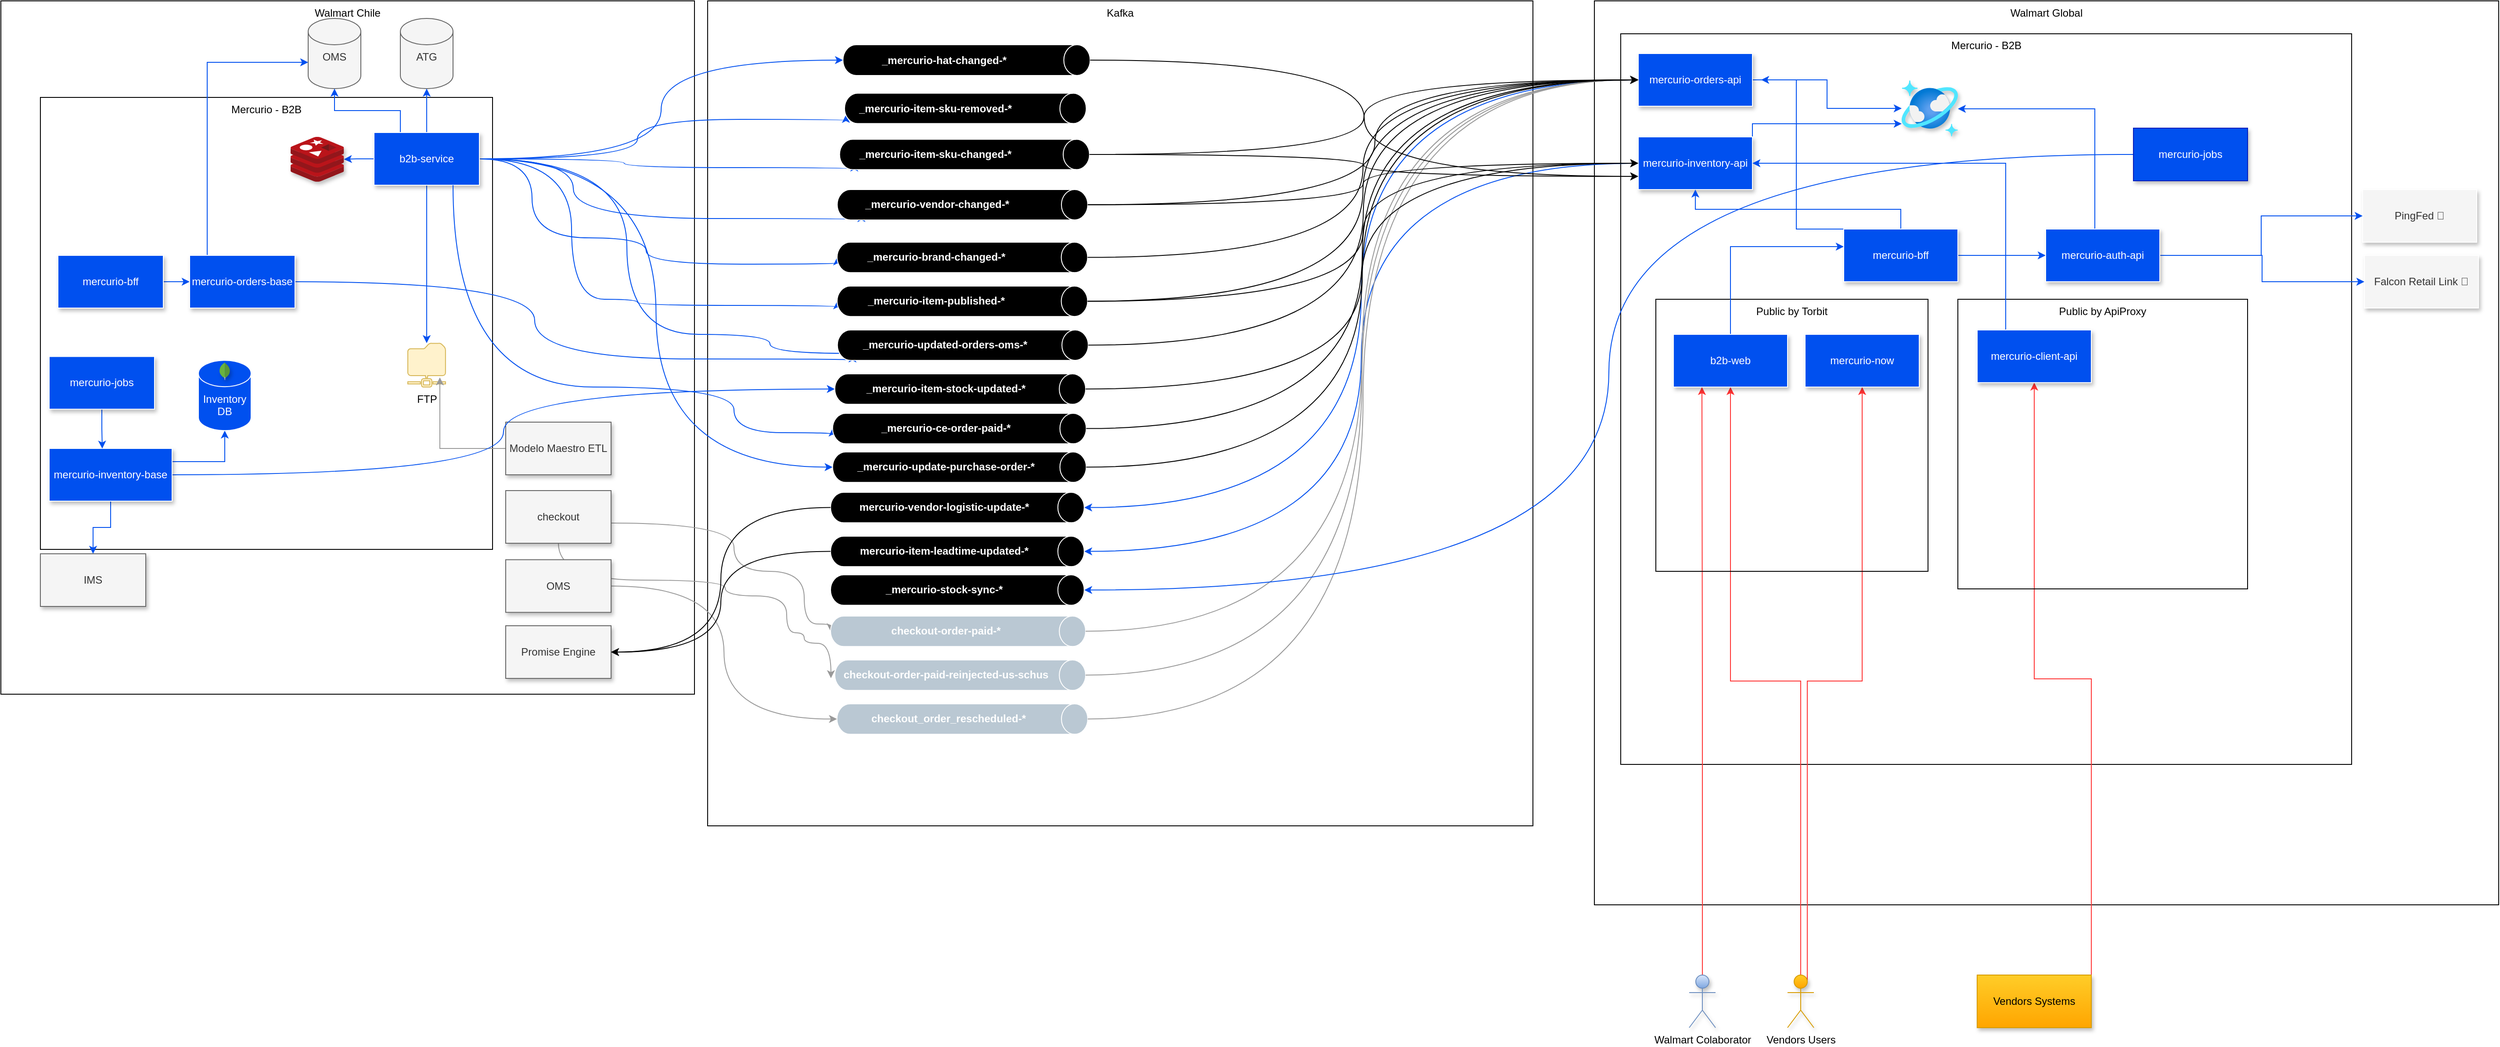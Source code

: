 <mxfile version="15.8.4" type="device"><diagram id="X6ltDEUt5n6HPkAaO0WG" name="Page-1"><mxGraphModel dx="1997" dy="1009" grid="1" gridSize="10" guides="1" tooltips="1" connect="1" arrows="1" fold="1" page="1" pageScale="1" pageWidth="850" pageHeight="1100" math="0" shadow="0"><root><mxCell id="0"/><mxCell id="1" parent="0"/><mxCell id="m1AOsc4LfQAnq4Q9rtl5-116" value="Walmart Global" style="whiteSpace=wrap;html=1;aspect=fixed;verticalAlign=top;imageAspect=1;recursiveResize=1;expand=1;resizable=1;resizeHeight=0;imageWidth=24;" vertex="1" parent="1"><mxGeometry x="1830" y="40" width="1030" height="1030" as="geometry"/></mxCell><mxCell id="m1AOsc4LfQAnq4Q9rtl5-171" value="Mercurio - B2B" style="whiteSpace=wrap;html=1;aspect=fixed;verticalAlign=top;fillColor=none;" vertex="1" parent="1"><mxGeometry x="1860" y="77.49" width="832.51" height="832.51" as="geometry"/></mxCell><mxCell id="m1AOsc4LfQAnq4Q9rtl5-1" value="Walmart Chile" style="whiteSpace=wrap;html=1;aspect=fixed;verticalAlign=top;absoluteArcSize=0;connectable=1;collapsible=0;" vertex="1" parent="1"><mxGeometry x="15" y="40" width="790" height="790" as="geometry"/></mxCell><mxCell id="m1AOsc4LfQAnq4Q9rtl5-2" value="Kafka" style="whiteSpace=wrap;html=1;aspect=fixed;verticalAlign=top;imageAspect=1;recursiveResize=1;expand=1;resizable=1;resizeHeight=0;imageWidth=24;" vertex="1" parent="1"><mxGeometry x="820" y="40" width="940" height="940" as="geometry"/></mxCell><mxCell id="m1AOsc4LfQAnq4Q9rtl5-4" value="Mercurio - B2B" style="whiteSpace=wrap;html=1;aspect=fixed;verticalAlign=top;fillColor=none;" vertex="1" parent="1"><mxGeometry x="60" y="150" width="515" height="515" as="geometry"/></mxCell><mxCell id="m1AOsc4LfQAnq4Q9rtl5-5" value="OMS" style="shape=cylinder3;whiteSpace=wrap;html=1;boundedLbl=1;backgroundOutline=1;size=15;verticalAlign=top;shadow=0;fillColor=#f5f5f5;fontColor=#333333;strokeColor=#666666;" vertex="1" parent="1"><mxGeometry x="365" y="60" width="60" height="80" as="geometry"/></mxCell><mxCell id="m1AOsc4LfQAnq4Q9rtl5-6" value="ATG" style="shape=cylinder3;whiteSpace=wrap;html=1;boundedLbl=1;backgroundOutline=1;size=15;verticalAlign=top;shadow=0;fillColor=#f5f5f5;fontColor=#333333;strokeColor=#666666;" vertex="1" parent="1"><mxGeometry x="470" y="60" width="60" height="80" as="geometry"/></mxCell><mxCell id="m1AOsc4LfQAnq4Q9rtl5-8" style="edgeStyle=orthogonalEdgeStyle;rounded=0;orthogonalLoop=1;jettySize=auto;html=1;strokeColor=#0050EF;" edge="1" parent="1" source="m1AOsc4LfQAnq4Q9rtl5-7" target="m1AOsc4LfQAnq4Q9rtl5-6"><mxGeometry relative="1" as="geometry"/></mxCell><mxCell id="m1AOsc4LfQAnq4Q9rtl5-17" value="" style="edgeStyle=orthogonalEdgeStyle;rounded=0;orthogonalLoop=1;jettySize=auto;html=1;strokeColor=#0050EF;" edge="1" parent="1" source="m1AOsc4LfQAnq4Q9rtl5-7" target="m1AOsc4LfQAnq4Q9rtl5-9"><mxGeometry relative="1" as="geometry"/></mxCell><mxCell id="m1AOsc4LfQAnq4Q9rtl5-24" style="edgeStyle=orthogonalEdgeStyle;rounded=0;orthogonalLoop=1;jettySize=auto;html=1;strokeColor=#0050EF;" edge="1" parent="1" source="m1AOsc4LfQAnq4Q9rtl5-7" target="m1AOsc4LfQAnq4Q9rtl5-117"><mxGeometry relative="1" as="geometry"><mxPoint x="414.5" y="220.71" as="targetPoint"/></mxGeometry></mxCell><mxCell id="m1AOsc4LfQAnq4Q9rtl5-33" style="edgeStyle=orthogonalEdgeStyle;rounded=0;orthogonalLoop=1;jettySize=auto;html=1;entryX=0.5;entryY=1;entryDx=0;entryDy=0;entryPerimeter=0;fontColor=#FFFFFF;strokeColor=#0050EF;curved=1;" edge="1" parent="1" source="m1AOsc4LfQAnq4Q9rtl5-7" target="m1AOsc4LfQAnq4Q9rtl5-25"><mxGeometry relative="1" as="geometry"/></mxCell><mxCell id="m1AOsc4LfQAnq4Q9rtl5-34" style="edgeStyle=orthogonalEdgeStyle;curved=1;rounded=0;orthogonalLoop=1;jettySize=auto;html=1;exitX=1;exitY=0.5;exitDx=0;exitDy=0;entryX=-0.032;entryY=0.869;entryDx=0;entryDy=0;entryPerimeter=0;fontColor=#FFFFFF;strokeColor=#0050EF;" edge="1" parent="1" source="m1AOsc4LfQAnq4Q9rtl5-7" target="m1AOsc4LfQAnq4Q9rtl5-30"><mxGeometry relative="1" as="geometry"><Array as="points"><mxPoint x="740" y="220"/><mxPoint x="740" y="175"/></Array></mxGeometry></mxCell><mxCell id="m1AOsc4LfQAnq4Q9rtl5-38" style="edgeStyle=orthogonalEdgeStyle;curved=1;rounded=0;orthogonalLoop=1;jettySize=auto;html=1;exitX=1;exitY=0.5;exitDx=0;exitDy=0;entryX=0.018;entryY=1.013;entryDx=0;entryDy=0;entryPerimeter=0;fontColor=#FFFFFF;strokeColor=#0050EF;" edge="1" parent="1" source="m1AOsc4LfQAnq4Q9rtl5-7" target="m1AOsc4LfQAnq4Q9rtl5-37"><mxGeometry relative="1" as="geometry"><Array as="points"><mxPoint x="725" y="220"/><mxPoint x="725" y="230"/></Array></mxGeometry></mxCell><mxCell id="m1AOsc4LfQAnq4Q9rtl5-43" style="edgeStyle=orthogonalEdgeStyle;curved=1;rounded=0;orthogonalLoop=1;jettySize=auto;html=1;exitX=1;exitY=0.5;exitDx=0;exitDy=0;entryX=0.025;entryY=1.027;entryDx=0;entryDy=0;entryPerimeter=0;fontColor=#FFFFFF;strokeColor=#0050EF;" edge="1" parent="1" source="m1AOsc4LfQAnq4Q9rtl5-7" target="m1AOsc4LfQAnq4Q9rtl5-41"><mxGeometry relative="1" as="geometry"><Array as="points"><mxPoint x="667" y="220"/><mxPoint x="667" y="288"/></Array></mxGeometry></mxCell><mxCell id="m1AOsc4LfQAnq4Q9rtl5-48" style="edgeStyle=orthogonalEdgeStyle;curved=1;rounded=0;orthogonalLoop=1;jettySize=auto;html=1;exitX=1;exitY=0.5;exitDx=0;exitDy=0;fontColor=#FFFFFF;strokeColor=#0050EF;entryX=0.5;entryY=1;entryDx=0;entryDy=0;entryPerimeter=0;" edge="1" parent="1" source="m1AOsc4LfQAnq4Q9rtl5-7" target="m1AOsc4LfQAnq4Q9rtl5-46"><mxGeometry relative="1" as="geometry"><mxPoint x="890" y="340" as="targetPoint"/><Array as="points"><mxPoint x="620" y="220"/><mxPoint x="620" y="310"/><mxPoint x="750" y="310"/><mxPoint x="750" y="340"/><mxPoint x="967" y="340"/></Array></mxGeometry></mxCell><mxCell id="m1AOsc4LfQAnq4Q9rtl5-52" style="edgeStyle=orthogonalEdgeStyle;curved=1;rounded=0;orthogonalLoop=1;jettySize=auto;html=1;exitX=1;exitY=0.5;exitDx=0;exitDy=0;entryX=0.5;entryY=1;entryDx=0;entryDy=0;entryPerimeter=0;fontColor=#FFFFFF;strokeColor=#0050EF;" edge="1" parent="1" source="m1AOsc4LfQAnq4Q9rtl5-7" target="m1AOsc4LfQAnq4Q9rtl5-50"><mxGeometry relative="1" as="geometry"><Array as="points"><mxPoint x="665" y="220"/><mxPoint x="665" y="380"/><mxPoint x="740" y="380"/><mxPoint x="740" y="387"/></Array></mxGeometry></mxCell><mxCell id="m1AOsc4LfQAnq4Q9rtl5-58" style="rounded=0;orthogonalLoop=1;jettySize=auto;html=1;exitX=0.25;exitY=0;exitDx=0;exitDy=0;fontColor=#FFFFFF;strokeColor=#0050EF;edgeStyle=orthogonalEdgeStyle;" edge="1" parent="1" source="m1AOsc4LfQAnq4Q9rtl5-7" target="m1AOsc4LfQAnq4Q9rtl5-5"><mxGeometry relative="1" as="geometry"/></mxCell><mxCell id="m1AOsc4LfQAnq4Q9rtl5-72" style="edgeStyle=orthogonalEdgeStyle;curved=1;rounded=0;orthogonalLoop=1;jettySize=auto;html=1;entryX=-0.027;entryY=0.968;entryDx=0;entryDy=0;entryPerimeter=0;fontColor=#FFFFFF;strokeColor=#0050EF;" edge="1" parent="1" source="m1AOsc4LfQAnq4Q9rtl5-7" target="m1AOsc4LfQAnq4Q9rtl5-69"><mxGeometry relative="1" as="geometry"><Array as="points"><mxPoint x="728" y="220"/><mxPoint x="728" y="420"/><mxPoint x="891" y="420"/></Array></mxGeometry></mxCell><mxCell id="m1AOsc4LfQAnq4Q9rtl5-138" style="edgeStyle=orthogonalEdgeStyle;curved=1;rounded=0;orthogonalLoop=1;jettySize=auto;html=1;exitX=1;exitY=0.5;exitDx=0;exitDy=0;entryX=0.5;entryY=1;entryDx=0;entryDy=0;entryPerimeter=0;fontColor=#FFFFFF;strokeColor=#0050EF;" edge="1" parent="1" source="m1AOsc4LfQAnq4Q9rtl5-7" target="m1AOsc4LfQAnq4Q9rtl5-135"><mxGeometry relative="1" as="geometry"/></mxCell><mxCell id="m1AOsc4LfQAnq4Q9rtl5-7" value="b2b-service" style="rounded=0;whiteSpace=wrap;html=1;verticalAlign=middle;fillColor=#0050ef;fontColor=#ffffff;strokeColor=#FFFFFF;glass=0;shadow=1;" vertex="1" parent="1"><mxGeometry x="440" y="190" width="120" height="60" as="geometry"/></mxCell><mxCell id="m1AOsc4LfQAnq4Q9rtl5-9" value="FTP&lt;br&gt;" style="sketch=0;aspect=fixed;pointerEvents=1;shadow=0;dashed=0;html=1;strokeColor=#d6b656;labelPosition=center;verticalLabelPosition=bottom;verticalAlign=top;align=center;fillColor=#fff2cc;shape=mxgraph.mscae.enterprise.shared_folder;glass=0;" vertex="1" parent="1"><mxGeometry x="478.5" y="430" width="43" height="50" as="geometry"/></mxCell><mxCell id="m1AOsc4LfQAnq4Q9rtl5-19" style="edgeStyle=orthogonalEdgeStyle;rounded=0;orthogonalLoop=1;jettySize=auto;html=1;entryX=0.849;entryY=0.78;entryDx=0;entryDy=0;entryPerimeter=0;strokeColor=#999999;" edge="1" parent="1" source="m1AOsc4LfQAnq4Q9rtl5-18" target="m1AOsc4LfQAnq4Q9rtl5-9"><mxGeometry relative="1" as="geometry"/></mxCell><mxCell id="m1AOsc4LfQAnq4Q9rtl5-18" value="Modelo Maestro ETL" style="rounded=0;whiteSpace=wrap;html=1;verticalAlign=middle;fillColor=#f5f5f5;fontColor=#333333;strokeColor=#666666;glass=0;shadow=1;" vertex="1" parent="1"><mxGeometry x="590" y="520" width="120" height="60" as="geometry"/></mxCell><mxCell id="m1AOsc4LfQAnq4Q9rtl5-64" style="edgeStyle=orthogonalEdgeStyle;rounded=0;orthogonalLoop=1;jettySize=auto;html=1;entryX=0;entryY=0.5;entryDx=0;entryDy=0;fontColor=#FFFFFF;strokeColor=#0050EF;" edge="1" parent="1" source="m1AOsc4LfQAnq4Q9rtl5-61" target="m1AOsc4LfQAnq4Q9rtl5-63"><mxGeometry relative="1" as="geometry"/></mxCell><mxCell id="m1AOsc4LfQAnq4Q9rtl5-61" value="mercurio-bff" style="rounded=0;whiteSpace=wrap;html=1;verticalAlign=middle;fillColor=#0050ef;fontColor=#ffffff;strokeColor=#FFFFFF;glass=0;shadow=1;" vertex="1" parent="1"><mxGeometry x="80" y="330" width="120" height="60" as="geometry"/></mxCell><mxCell id="m1AOsc4LfQAnq4Q9rtl5-65" style="edgeStyle=orthogonalEdgeStyle;rounded=0;orthogonalLoop=1;jettySize=auto;html=1;fontColor=#FFFFFF;strokeColor=#0050EF;" edge="1" parent="1" source="m1AOsc4LfQAnq4Q9rtl5-63" target="m1AOsc4LfQAnq4Q9rtl5-5"><mxGeometry relative="1" as="geometry"><Array as="points"><mxPoint x="250" y="110"/></Array></mxGeometry></mxCell><mxCell id="m1AOsc4LfQAnq4Q9rtl5-71" style="edgeStyle=orthogonalEdgeStyle;curved=1;rounded=0;orthogonalLoop=1;jettySize=auto;html=1;entryX=-0.027;entryY=1.027;entryDx=0;entryDy=0;entryPerimeter=0;fontColor=#FFFFFF;strokeColor=#0050EF;" edge="1" parent="1" source="m1AOsc4LfQAnq4Q9rtl5-63" target="m1AOsc4LfQAnq4Q9rtl5-69"><mxGeometry relative="1" as="geometry"><Array as="points"><mxPoint x="623" y="360"/><mxPoint x="623" y="448"/></Array></mxGeometry></mxCell><mxCell id="m1AOsc4LfQAnq4Q9rtl5-63" value="mercurio-orders-base" style="rounded=0;whiteSpace=wrap;html=1;verticalAlign=middle;fillColor=#0050ef;fontColor=#ffffff;strokeColor=#FFFFFF;glass=0;shadow=1;" vertex="1" parent="1"><mxGeometry x="230" y="330" width="120" height="60" as="geometry"/></mxCell><mxCell id="m1AOsc4LfQAnq4Q9rtl5-75" value="" style="edgeStyle=orthogonalEdgeStyle;rounded=0;orthogonalLoop=1;jettySize=auto;html=1;fontColor=#FFFFFF;strokeColor=#0050EF;" edge="1" parent="1" source="m1AOsc4LfQAnq4Q9rtl5-73" target="m1AOsc4LfQAnq4Q9rtl5-74"><mxGeometry relative="1" as="geometry"/></mxCell><mxCell id="m1AOsc4LfQAnq4Q9rtl5-83" style="edgeStyle=orthogonalEdgeStyle;rounded=0;orthogonalLoop=1;jettySize=auto;html=1;entryX=0.5;entryY=1;entryDx=0;entryDy=0;entryPerimeter=0;fontColor=#FFFFFF;strokeColor=#0050EF;curved=1;" edge="1" parent="1" source="m1AOsc4LfQAnq4Q9rtl5-73" target="m1AOsc4LfQAnq4Q9rtl5-80"><mxGeometry relative="1" as="geometry"/></mxCell><mxCell id="m1AOsc4LfQAnq4Q9rtl5-87" style="edgeStyle=orthogonalEdgeStyle;curved=1;rounded=0;orthogonalLoop=1;jettySize=auto;html=1;entryX=0.5;entryY=1;entryDx=0;entryDy=0;entryPerimeter=0;fontColor=#FFFFFF;strokeColor=#0050EF;exitX=0.75;exitY=1;exitDx=0;exitDy=0;" edge="1" parent="1" source="m1AOsc4LfQAnq4Q9rtl5-7" target="m1AOsc4LfQAnq4Q9rtl5-85"><mxGeometry relative="1" as="geometry"><Array as="points"><mxPoint x="530" y="480"/><mxPoint x="850" y="480"/><mxPoint x="850" y="532"/></Array></mxGeometry></mxCell><mxCell id="m1AOsc4LfQAnq4Q9rtl5-123" style="edgeStyle=orthogonalEdgeStyle;rounded=0;orthogonalLoop=1;jettySize=auto;html=1;exitX=1;exitY=0.25;exitDx=0;exitDy=0;fontColor=#FFFFFF;strokeColor=#0050EF;" edge="1" parent="1" source="m1AOsc4LfQAnq4Q9rtl5-73" target="m1AOsc4LfQAnq4Q9rtl5-120"><mxGeometry relative="1" as="geometry"/></mxCell><mxCell id="m1AOsc4LfQAnq4Q9rtl5-73" value="mercurio-inventory-base" style="rounded=0;whiteSpace=wrap;html=1;verticalAlign=middle;fillColor=#0050ef;fontColor=#ffffff;strokeColor=#FFFFFF;glass=0;shadow=1;" vertex="1" parent="1"><mxGeometry x="70" y="550" width="140" height="60" as="geometry"/></mxCell><mxCell id="m1AOsc4LfQAnq4Q9rtl5-74" value="IMS" style="rounded=0;whiteSpace=wrap;html=1;verticalAlign=middle;fillColor=#f5f5f5;fontColor=#333333;strokeColor=#666666;glass=0;shadow=1;" vertex="1" parent="1"><mxGeometry x="60" y="670" width="120" height="60" as="geometry"/></mxCell><mxCell id="m1AOsc4LfQAnq4Q9rtl5-78" style="edgeStyle=orthogonalEdgeStyle;rounded=0;orthogonalLoop=1;jettySize=auto;html=1;entryX=0.432;entryY=0.003;entryDx=0;entryDy=0;entryPerimeter=0;fontColor=#FFFFFF;strokeColor=#0050EF;" edge="1" parent="1" source="m1AOsc4LfQAnq4Q9rtl5-76" target="m1AOsc4LfQAnq4Q9rtl5-73"><mxGeometry relative="1" as="geometry"/></mxCell><mxCell id="m1AOsc4LfQAnq4Q9rtl5-76" value="mercurio-jobs" style="rounded=0;whiteSpace=wrap;html=1;verticalAlign=middle;fillColor=#0050ef;fontColor=#ffffff;strokeColor=#FFFFFF;glass=0;shadow=1;" vertex="1" parent="1"><mxGeometry x="70" y="445.24" width="120" height="60" as="geometry"/></mxCell><mxCell id="m1AOsc4LfQAnq4Q9rtl5-92" style="edgeStyle=orthogonalEdgeStyle;curved=1;rounded=0;orthogonalLoop=1;jettySize=auto;html=1;fontColor=#FFFFFF;strokeColor=#999999;entryX=0.5;entryY=1;entryDx=0;entryDy=0;entryPerimeter=0;" edge="1" parent="1" source="m1AOsc4LfQAnq4Q9rtl5-88" target="m1AOsc4LfQAnq4Q9rtl5-90"><mxGeometry relative="1" as="geometry"><Array as="points"><mxPoint x="850" y="635"/><mxPoint x="850" y="690"/><mxPoint x="930" y="690"/><mxPoint x="930" y="750"/><mxPoint x="960" y="750"/></Array></mxGeometry></mxCell><mxCell id="m1AOsc4LfQAnq4Q9rtl5-98" style="edgeStyle=orthogonalEdgeStyle;curved=1;rounded=0;orthogonalLoop=1;jettySize=auto;html=1;entryX=-0.024;entryY=0.674;entryDx=0;entryDy=0;entryPerimeter=0;fontColor=#FFFFFF;strokeColor=#999999;" edge="1" parent="1" source="m1AOsc4LfQAnq4Q9rtl5-88" target="m1AOsc4LfQAnq4Q9rtl5-97"><mxGeometry relative="1" as="geometry"><Array as="points"><mxPoint x="650" y="700"/><mxPoint x="840" y="700"/><mxPoint x="840" y="718"/><mxPoint x="910" y="718"/><mxPoint x="910" y="760"/><mxPoint x="930" y="760"/><mxPoint x="930" y="772"/></Array></mxGeometry></mxCell><mxCell id="m1AOsc4LfQAnq4Q9rtl5-88" value="checkout" style="rounded=0;whiteSpace=wrap;html=1;verticalAlign=middle;fillColor=#f5f5f5;fontColor=#333333;strokeColor=#666666;glass=0;shadow=1;" vertex="1" parent="1"><mxGeometry x="590" y="598" width="120" height="60" as="geometry"/></mxCell><mxCell id="m1AOsc4LfQAnq4Q9rtl5-99" value="" style="group" vertex="1" connectable="0" parent="1"><mxGeometry x="964.855" y="791.005" width="285.7" height="34.59" as="geometry"/></mxCell><mxCell id="m1AOsc4LfQAnq4Q9rtl5-96" value="" style="shape=cylinder3;whiteSpace=wrap;html=1;boundedLbl=1;backgroundOutline=1;size=15;verticalAlign=middle;rotation=90;fillColor=#bac8d3;strokeColor=#FFFFFF;" vertex="1" parent="m1AOsc4LfQAnq4Q9rtl5-99"><mxGeometry x="125.555" y="-125.555" width="34.59" height="285.7" as="geometry"/></mxCell><mxCell id="m1AOsc4LfQAnq4Q9rtl5-97" value="checkout-order-paid-reinjected-us-schus" style="text;html=1;resizable=0;autosize=1;align=center;verticalAlign=middle;points=[];fillColor=none;strokeColor=none;rounded=0;fontColor=#FFFFFF;fontStyle=1" vertex="1" parent="m1AOsc4LfQAnq4Q9rtl5-99"><mxGeometry x="1.593" y="7.28" width="250" height="20" as="geometry"/></mxCell><mxCell id="m1AOsc4LfQAnq4Q9rtl5-100" value="" style="group" vertex="1" connectable="0" parent="1"><mxGeometry x="967.275" y="840.995" width="285.7" height="34.59" as="geometry"/></mxCell><mxCell id="m1AOsc4LfQAnq4Q9rtl5-101" value="" style="shape=cylinder3;whiteSpace=wrap;html=1;boundedLbl=1;backgroundOutline=1;size=15;verticalAlign=middle;rotation=90;fillColor=#bac8d3;strokeColor=#FFFFFF;" vertex="1" parent="m1AOsc4LfQAnq4Q9rtl5-100"><mxGeometry x="125.555" y="-125.555" width="34.59" height="285.7" as="geometry"/></mxCell><mxCell id="m1AOsc4LfQAnq4Q9rtl5-102" value="checkout_order_rescheduled-*" style="text;html=1;resizable=0;autosize=1;align=center;verticalAlign=middle;points=[];fillColor=none;strokeColor=none;rounded=0;fontColor=#FFFFFF;fontStyle=1" vertex="1" parent="m1AOsc4LfQAnq4Q9rtl5-100"><mxGeometry x="31.593" y="7.28" width="190" height="20" as="geometry"/></mxCell><mxCell id="m1AOsc4LfQAnq4Q9rtl5-115" style="edgeStyle=orthogonalEdgeStyle;curved=1;rounded=0;orthogonalLoop=1;jettySize=auto;html=1;entryX=0.5;entryY=1;entryDx=0;entryDy=0;entryPerimeter=0;fontColor=#FFFFFF;strokeColor=#999999;" edge="1" parent="1" source="m1AOsc4LfQAnq4Q9rtl5-104" target="m1AOsc4LfQAnq4Q9rtl5-101"><mxGeometry relative="1" as="geometry"/></mxCell><mxCell id="m1AOsc4LfQAnq4Q9rtl5-104" value="OMS" style="rounded=0;whiteSpace=wrap;html=1;verticalAlign=middle;fillColor=#f5f5f5;fontColor=#333333;strokeColor=#666666;glass=0;shadow=1;" vertex="1" parent="1"><mxGeometry x="590" y="676.75" width="120" height="60" as="geometry"/></mxCell><mxCell id="m1AOsc4LfQAnq4Q9rtl5-105" value="" style="group" vertex="1" connectable="0" parent="1"><mxGeometry x="974.13" y="90" width="281.56" height="35.0" as="geometry"/></mxCell><mxCell id="m1AOsc4LfQAnq4Q9rtl5-25" value="" style="shape=cylinder3;whiteSpace=wrap;html=1;boundedLbl=1;backgroundOutline=1;size=15;verticalAlign=middle;rotation=90;fillColor=#000000;fontColor=#ffffff;strokeColor=#FFFFFF;" vertex="1" parent="m1AOsc4LfQAnq4Q9rtl5-105"><mxGeometry x="123.28" y="-123.28" width="35" height="281.56" as="geometry"/></mxCell><mxCell id="m1AOsc4LfQAnq4Q9rtl5-26" value="_mercurio-hat-changed-*" style="text;html=1;resizable=0;autosize=1;align=center;verticalAlign=middle;points=[];fillColor=none;strokeColor=none;rounded=0;fontColor=#FFFFFF;fontStyle=1" vertex="1" parent="m1AOsc4LfQAnq4Q9rtl5-105"><mxGeometry x="34.42" y="7.5" width="160" height="20" as="geometry"/></mxCell><mxCell id="m1AOsc4LfQAnq4Q9rtl5-106" value="" style="group" vertex="1" connectable="0" parent="1"><mxGeometry x="975.95" y="145.22" width="275.27" height="34.59" as="geometry"/></mxCell><mxCell id="m1AOsc4LfQAnq4Q9rtl5-29" value="" style="shape=cylinder3;whiteSpace=wrap;html=1;boundedLbl=1;backgroundOutline=1;size=15;verticalAlign=middle;rotation=90;fillColor=#000000;fontColor=#ffffff;strokeColor=#FFFFFF;" vertex="1" parent="m1AOsc4LfQAnq4Q9rtl5-106"><mxGeometry x="120.34" y="-120.34" width="34.59" height="275.27" as="geometry"/></mxCell><mxCell id="m1AOsc4LfQAnq4Q9rtl5-30" value="_mercurio-item-sku-removed-*" style="text;html=1;resizable=0;autosize=1;align=center;verticalAlign=middle;points=[];fillColor=none;strokeColor=none;rounded=0;fontColor=#FFFFFF;fontStyle=1" vertex="1" parent="m1AOsc4LfQAnq4Q9rtl5-106"><mxGeometry x="7.598" y="7.285" width="190" height="20" as="geometry"/></mxCell><mxCell id="m1AOsc4LfQAnq4Q9rtl5-107" value="" style="group" vertex="1" connectable="0" parent="1"><mxGeometry x="970.31" y="197.71" width="284.65" height="34.59" as="geometry"/></mxCell><mxCell id="m1AOsc4LfQAnq4Q9rtl5-36" value="" style="shape=cylinder3;whiteSpace=wrap;html=1;boundedLbl=1;backgroundOutline=1;size=15;verticalAlign=middle;rotation=90;fillColor=#000000;fontColor=#ffffff;strokeColor=#FFFFFF;" vertex="1" parent="m1AOsc4LfQAnq4Q9rtl5-107"><mxGeometry x="125.03" y="-125.03" width="34.59" height="284.65" as="geometry"/></mxCell><mxCell id="m1AOsc4LfQAnq4Q9rtl5-37" value="_mercurio-item-sku-changed-*" style="text;html=1;resizable=0;autosize=1;align=center;verticalAlign=middle;points=[];fillColor=none;strokeColor=none;rounded=0;fontColor=#FFFFFF;fontStyle=1" vertex="1" parent="m1AOsc4LfQAnq4Q9rtl5-107"><mxGeometry x="13.238" y="7.285" width="190" height="20" as="geometry"/></mxCell><mxCell id="m1AOsc4LfQAnq4Q9rtl5-108" value="" style="group" vertex="1" connectable="0" parent="1"><mxGeometry x="967.62" y="254.99" width="285.33" height="34.59" as="geometry"/></mxCell><mxCell id="m1AOsc4LfQAnq4Q9rtl5-40" value="" style="shape=cylinder3;whiteSpace=wrap;html=1;boundedLbl=1;backgroundOutline=1;size=15;verticalAlign=middle;rotation=90;fillColor=#000000;fontColor=#ffffff;strokeColor=#FFFFFF;" vertex="1" parent="m1AOsc4LfQAnq4Q9rtl5-108"><mxGeometry x="125.37" y="-125.37" width="34.59" height="285.33" as="geometry"/></mxCell><mxCell id="m1AOsc4LfQAnq4Q9rtl5-41" value="_mercurio-vendor-changed-*" style="text;html=1;resizable=0;autosize=1;align=center;verticalAlign=middle;points=[];fillColor=none;strokeColor=none;rounded=0;fontColor=#FFFFFF;fontStyle=1" vertex="1" parent="m1AOsc4LfQAnq4Q9rtl5-108"><mxGeometry x="22.978" y="7.295" width="180" height="20" as="geometry"/></mxCell><mxCell id="m1AOsc4LfQAnq4Q9rtl5-109" value="" style="group" vertex="1" connectable="0" parent="1"><mxGeometry x="967.465" y="315.005" width="285.32" height="34.59" as="geometry"/></mxCell><mxCell id="m1AOsc4LfQAnq4Q9rtl5-46" value="" style="shape=cylinder3;whiteSpace=wrap;html=1;boundedLbl=1;backgroundOutline=1;size=15;verticalAlign=middle;rotation=90;fillColor=#000000;fontColor=#ffffff;strokeColor=#FFFFFF;" vertex="1" parent="m1AOsc4LfQAnq4Q9rtl5-109"><mxGeometry x="125.365" y="-125.365" width="34.59" height="285.32" as="geometry"/></mxCell><mxCell id="m1AOsc4LfQAnq4Q9rtl5-47" value="_mercurio-brand-changed-*" style="text;html=1;resizable=0;autosize=1;align=center;verticalAlign=middle;points=[];fillColor=none;strokeColor=none;rounded=0;fontColor=#FFFFFF;fontStyle=1" vertex="1" parent="m1AOsc4LfQAnq4Q9rtl5-109"><mxGeometry x="27.973" y="7.28" width="170" height="20" as="geometry"/></mxCell><mxCell id="m1AOsc4LfQAnq4Q9rtl5-110" value="" style="group" vertex="1" connectable="0" parent="1"><mxGeometry x="967.46" y="364.99" width="285.33" height="34.59" as="geometry"/></mxCell><mxCell id="m1AOsc4LfQAnq4Q9rtl5-50" value="" style="shape=cylinder3;whiteSpace=wrap;html=1;boundedLbl=1;backgroundOutline=1;size=15;verticalAlign=middle;rotation=90;fillColor=#000000;fontColor=#ffffff;strokeColor=#FFFFFF;" vertex="1" parent="m1AOsc4LfQAnq4Q9rtl5-110"><mxGeometry x="125.37" y="-125.37" width="34.59" height="285.33" as="geometry"/></mxCell><mxCell id="m1AOsc4LfQAnq4Q9rtl5-51" value="_mercurio-item-published-*" style="text;html=1;resizable=0;autosize=1;align=center;verticalAlign=middle;points=[];fillColor=none;strokeColor=none;rounded=0;fontColor=#FFFFFF;fontStyle=1" vertex="1" parent="m1AOsc4LfQAnq4Q9rtl5-110"><mxGeometry x="27.988" y="7.295" width="170" height="20" as="geometry"/></mxCell><mxCell id="m1AOsc4LfQAnq4Q9rtl5-111" value="" style="group" vertex="1" connectable="0" parent="1"><mxGeometry x="967.82" y="414.99" width="285.71" height="34.59" as="geometry"/></mxCell><mxCell id="m1AOsc4LfQAnq4Q9rtl5-68" value="" style="shape=cylinder3;whiteSpace=wrap;html=1;boundedLbl=1;backgroundOutline=1;size=15;verticalAlign=middle;rotation=90;fillColor=#000000;fontColor=#ffffff;strokeColor=#FFFFFF;" vertex="1" parent="m1AOsc4LfQAnq4Q9rtl5-111"><mxGeometry x="125.56" y="-125.56" width="34.59" height="285.71" as="geometry"/></mxCell><mxCell id="m1AOsc4LfQAnq4Q9rtl5-69" value="_mercurio-updated-orders-oms-*" style="text;html=1;resizable=0;autosize=1;align=center;verticalAlign=middle;points=[];fillColor=none;strokeColor=none;rounded=0;fontColor=#FFFFFF;fontStyle=1" vertex="1" parent="m1AOsc4LfQAnq4Q9rtl5-111"><mxGeometry x="22.618" y="7.295" width="200" height="20" as="geometry"/></mxCell><mxCell id="m1AOsc4LfQAnq4Q9rtl5-112" value="" style="group" vertex="1" connectable="0" parent="1"><mxGeometry x="964.83" y="465" width="285.71" height="34.59" as="geometry"/></mxCell><mxCell id="m1AOsc4LfQAnq4Q9rtl5-80" value="" style="shape=cylinder3;whiteSpace=wrap;html=1;boundedLbl=1;backgroundOutline=1;size=15;verticalAlign=middle;rotation=90;fillColor=#000000;fontColor=#ffffff;strokeColor=#FFFFFF;" vertex="1" parent="m1AOsc4LfQAnq4Q9rtl5-112"><mxGeometry x="125.56" y="-125.56" width="34.59" height="285.71" as="geometry"/></mxCell><mxCell id="m1AOsc4LfQAnq4Q9rtl5-81" value="_mercurio-item-stock-updated-*" style="text;html=1;resizable=0;autosize=1;align=center;verticalAlign=middle;points=[];fillColor=none;strokeColor=none;rounded=0;fontColor=#FFFFFF;fontStyle=1" vertex="1" parent="m1AOsc4LfQAnq4Q9rtl5-112"><mxGeometry x="26.618" y="7.285" width="200" height="20" as="geometry"/></mxCell><mxCell id="m1AOsc4LfQAnq4Q9rtl5-113" value="" style="group" vertex="1" connectable="0" parent="1"><mxGeometry x="962.335" y="510.005" width="288.9" height="34.59" as="geometry"/></mxCell><mxCell id="m1AOsc4LfQAnq4Q9rtl5-85" value="" style="shape=cylinder3;whiteSpace=wrap;html=1;boundedLbl=1;backgroundOutline=1;size=15;verticalAlign=middle;rotation=90;fillColor=#000000;fontColor=#ffffff;strokeColor=#FFFFFF;" vertex="1" parent="m1AOsc4LfQAnq4Q9rtl5-113"><mxGeometry x="127.155" y="-127.155" width="34.59" height="288.9" as="geometry"/></mxCell><mxCell id="m1AOsc4LfQAnq4Q9rtl5-86" value="_mercurio-ce-order-paid-*" style="text;html=1;resizable=0;autosize=1;align=center;verticalAlign=middle;points=[];fillColor=none;strokeColor=none;rounded=0;fontColor=#FFFFFF;fontStyle=1" vertex="1" parent="m1AOsc4LfQAnq4Q9rtl5-113"><mxGeometry x="49.113" y="7.28" width="160" height="20" as="geometry"/></mxCell><mxCell id="m1AOsc4LfQAnq4Q9rtl5-114" value="" style="group" vertex="1" connectable="0" parent="1"><mxGeometry x="960.0" y="741" width="290.55" height="34.59" as="geometry"/></mxCell><mxCell id="m1AOsc4LfQAnq4Q9rtl5-90" value="" style="shape=cylinder3;whiteSpace=wrap;html=1;boundedLbl=1;backgroundOutline=1;size=15;verticalAlign=middle;rotation=90;fillColor=#bac8d3;strokeColor=#FFFFFF;" vertex="1" parent="m1AOsc4LfQAnq4Q9rtl5-114"><mxGeometry x="127.98" y="-127.98" width="34.59" height="290.55" as="geometry"/></mxCell><mxCell id="m1AOsc4LfQAnq4Q9rtl5-91" value="checkout-order-paid-*" style="text;html=1;resizable=0;autosize=1;align=center;verticalAlign=middle;points=[];fillColor=none;strokeColor=none;rounded=0;fontColor=#FFFFFF;fontStyle=1" vertex="1" parent="m1AOsc4LfQAnq4Q9rtl5-114"><mxGeometry x="61.448" y="7.285" width="140" height="20" as="geometry"/></mxCell><mxCell id="m1AOsc4LfQAnq4Q9rtl5-117" value="" style="sketch=0;aspect=fixed;html=1;points=[];align=center;image;fontSize=12;image=img/lib/mscae/Cache_Redis_Product.svg;shadow=1;fontColor=#FFFFFF;strokeColor=#FFFFFF;fillColor=#000000;" vertex="1" parent="1"><mxGeometry x="345" y="195" width="60.71" height="51" as="geometry"/></mxCell><mxCell id="m1AOsc4LfQAnq4Q9rtl5-147" style="edgeStyle=orthogonalEdgeStyle;curved=1;rounded=0;orthogonalLoop=1;jettySize=auto;html=1;exitX=0;exitY=0.5;exitDx=0;exitDy=0;entryX=0.5;entryY=0;entryDx=0;entryDy=0;entryPerimeter=0;fontColor=#FFFFFF;strokeColor=#0050EF;" edge="1" parent="1" source="m1AOsc4LfQAnq4Q9rtl5-118" target="m1AOsc4LfQAnq4Q9rtl5-144"><mxGeometry relative="1" as="geometry"/></mxCell><mxCell id="m1AOsc4LfQAnq4Q9rtl5-165" style="edgeStyle=orthogonalEdgeStyle;rounded=0;orthogonalLoop=1;jettySize=auto;html=1;exitX=1;exitY=0.5;exitDx=0;exitDy=0;fontColor=#FFFFFF;strokeColor=#0050EF;" edge="1" parent="1" source="m1AOsc4LfQAnq4Q9rtl5-118" target="m1AOsc4LfQAnq4Q9rtl5-126"><mxGeometry relative="1" as="geometry"/></mxCell><mxCell id="m1AOsc4LfQAnq4Q9rtl5-118" value="mercurio-orders-api" style="rounded=0;whiteSpace=wrap;html=1;verticalAlign=middle;fillColor=#0050ef;fontColor=#ffffff;strokeColor=#FFFFFF;glass=0;shadow=1;" vertex="1" parent="1"><mxGeometry x="1880" y="100" width="130" height="60" as="geometry"/></mxCell><mxCell id="m1AOsc4LfQAnq4Q9rtl5-122" value="" style="group" vertex="1" connectable="0" parent="1"><mxGeometry x="240" y="449.58" width="60" height="80" as="geometry"/></mxCell><mxCell id="m1AOsc4LfQAnq4Q9rtl5-120" value="Inventory DB" style="shape=cylinder3;whiteSpace=wrap;html=1;boundedLbl=1;backgroundOutline=1;size=15;verticalAlign=top;shadow=0;fillColor=#0050EF;fontColor=#FFFFFF;strokeColor=#FFFFFF;" vertex="1" parent="m1AOsc4LfQAnq4Q9rtl5-122"><mxGeometry width="60" height="80" as="geometry"/></mxCell><mxCell id="m1AOsc4LfQAnq4Q9rtl5-119" value="" style="dashed=0;outlineConnect=0;html=1;align=center;labelPosition=center;verticalLabelPosition=bottom;verticalAlign=top;shape=mxgraph.weblogos.mongodb;shadow=1;fontColor=#FFFFFF;strokeColor=#FFFFFF;fillColor=#000000;" vertex="1" parent="m1AOsc4LfQAnq4Q9rtl5-122"><mxGeometry x="23.67" y="2.1" width="12.65" height="20.39" as="geometry"/></mxCell><mxCell id="m1AOsc4LfQAnq4Q9rtl5-126" value="" style="aspect=fixed;html=1;points=[];align=center;image;fontSize=12;image=img/lib/azure2/databases/Azure_Cosmos_DB.svg;shadow=1;fontColor=#FFFFFF;strokeColor=#FFFFFF;fillColor=#0050EF;" vertex="1" parent="1"><mxGeometry x="2180" y="130.52" width="64" height="64" as="geometry"/></mxCell><mxCell id="m1AOsc4LfQAnq4Q9rtl5-156" style="edgeStyle=orthogonalEdgeStyle;curved=1;rounded=0;orthogonalLoop=1;jettySize=auto;html=1;exitX=0;exitY=0.5;exitDx=0;exitDy=0;entryX=0.5;entryY=0;entryDx=0;entryDy=0;entryPerimeter=0;fontColor=#FFFFFF;strokeColor=#0050EF;" edge="1" parent="1" source="m1AOsc4LfQAnq4Q9rtl5-128" target="m1AOsc4LfQAnq4Q9rtl5-151"><mxGeometry relative="1" as="geometry"/></mxCell><mxCell id="m1AOsc4LfQAnq4Q9rtl5-166" style="edgeStyle=orthogonalEdgeStyle;rounded=0;orthogonalLoop=1;jettySize=auto;html=1;exitX=1;exitY=0.5;exitDx=0;exitDy=0;fontColor=#FFFFFF;strokeColor=#0050EF;elbow=vertical;" edge="1" parent="1" source="m1AOsc4LfQAnq4Q9rtl5-128" target="m1AOsc4LfQAnq4Q9rtl5-126"><mxGeometry relative="1" as="geometry"><Array as="points"><mxPoint x="2010" y="180"/></Array></mxGeometry></mxCell><mxCell id="m1AOsc4LfQAnq4Q9rtl5-128" value="mercurio-inventory-api" style="rounded=0;whiteSpace=wrap;html=1;verticalAlign=middle;fillColor=#0050ef;fontColor=#ffffff;strokeColor=#FFFFFF;glass=0;shadow=1;" vertex="1" parent="1"><mxGeometry x="1880" y="194.99" width="130" height="60" as="geometry"/></mxCell><mxCell id="m1AOsc4LfQAnq4Q9rtl5-129" style="edgeStyle=orthogonalEdgeStyle;curved=1;rounded=0;orthogonalLoop=1;jettySize=auto;html=1;exitX=0.5;exitY=0;exitDx=0;exitDy=0;exitPerimeter=0;entryX=0;entryY=0.5;entryDx=0;entryDy=0;fontColor=#FFFFFF;strokeColor=#000000;" edge="1" parent="1" source="m1AOsc4LfQAnq4Q9rtl5-50" target="m1AOsc4LfQAnq4Q9rtl5-118"><mxGeometry relative="1" as="geometry"/></mxCell><mxCell id="m1AOsc4LfQAnq4Q9rtl5-130" style="edgeStyle=orthogonalEdgeStyle;curved=1;rounded=0;orthogonalLoop=1;jettySize=auto;html=1;exitX=0.5;exitY=0;exitDx=0;exitDy=0;exitPerimeter=0;entryX=0;entryY=0.5;entryDx=0;entryDy=0;fontColor=#FFFFFF;strokeColor=#999999;" edge="1" parent="1" source="m1AOsc4LfQAnq4Q9rtl5-90" target="m1AOsc4LfQAnq4Q9rtl5-118"><mxGeometry relative="1" as="geometry"/></mxCell><mxCell id="m1AOsc4LfQAnq4Q9rtl5-131" style="edgeStyle=orthogonalEdgeStyle;curved=1;rounded=0;orthogonalLoop=1;jettySize=auto;html=1;exitX=0.5;exitY=0;exitDx=0;exitDy=0;exitPerimeter=0;entryX=0;entryY=0.5;entryDx=0;entryDy=0;fontColor=#FFFFFF;strokeColor=#999999;" edge="1" parent="1" source="m1AOsc4LfQAnq4Q9rtl5-96" target="m1AOsc4LfQAnq4Q9rtl5-118"><mxGeometry relative="1" as="geometry"/></mxCell><mxCell id="m1AOsc4LfQAnq4Q9rtl5-132" style="edgeStyle=orthogonalEdgeStyle;curved=1;rounded=0;orthogonalLoop=1;jettySize=auto;html=1;exitX=0.5;exitY=0;exitDx=0;exitDy=0;exitPerimeter=0;entryX=0;entryY=0.5;entryDx=0;entryDy=0;fontColor=#FFFFFF;strokeColor=#999999;" edge="1" parent="1" source="m1AOsc4LfQAnq4Q9rtl5-101" target="m1AOsc4LfQAnq4Q9rtl5-118"><mxGeometry relative="1" as="geometry"/></mxCell><mxCell id="m1AOsc4LfQAnq4Q9rtl5-133" style="edgeStyle=orthogonalEdgeStyle;curved=1;rounded=0;orthogonalLoop=1;jettySize=auto;html=1;exitX=0.5;exitY=0;exitDx=0;exitDy=0;exitPerimeter=0;entryX=0;entryY=0.5;entryDx=0;entryDy=0;fontColor=#FFFFFF;strokeColor=#000000;" edge="1" parent="1" source="m1AOsc4LfQAnq4Q9rtl5-68" target="m1AOsc4LfQAnq4Q9rtl5-118"><mxGeometry relative="1" as="geometry"/></mxCell><mxCell id="m1AOsc4LfQAnq4Q9rtl5-134" value="" style="group" vertex="1" connectable="0" parent="1"><mxGeometry x="962.335" y="553.995" width="288.9" height="34.59" as="geometry"/></mxCell><mxCell id="m1AOsc4LfQAnq4Q9rtl5-135" value="" style="shape=cylinder3;whiteSpace=wrap;html=1;boundedLbl=1;backgroundOutline=1;size=15;verticalAlign=middle;rotation=90;fillColor=#000000;fontColor=#ffffff;strokeColor=#FFFFFF;" vertex="1" parent="m1AOsc4LfQAnq4Q9rtl5-134"><mxGeometry x="127.155" y="-127.155" width="34.59" height="288.9" as="geometry"/></mxCell><mxCell id="m1AOsc4LfQAnq4Q9rtl5-136" value="_mercurio-update-purchase-order-*" style="text;html=1;resizable=0;autosize=1;align=center;verticalAlign=middle;points=[];fillColor=none;strokeColor=none;rounded=0;fontColor=#FFFFFF;fontStyle=1" vertex="1" parent="m1AOsc4LfQAnq4Q9rtl5-134"><mxGeometry x="19.113" y="7.28" width="220" height="20" as="geometry"/></mxCell><mxCell id="m1AOsc4LfQAnq4Q9rtl5-137" style="edgeStyle=orthogonalEdgeStyle;curved=1;rounded=0;orthogonalLoop=1;jettySize=auto;html=1;exitX=0.5;exitY=0;exitDx=0;exitDy=0;exitPerimeter=0;entryX=0;entryY=0.5;entryDx=0;entryDy=0;fontColor=#FFFFFF;strokeColor=#000000;" edge="1" parent="1" source="m1AOsc4LfQAnq4Q9rtl5-135" target="m1AOsc4LfQAnq4Q9rtl5-118"><mxGeometry relative="1" as="geometry"/></mxCell><mxCell id="m1AOsc4LfQAnq4Q9rtl5-139" style="edgeStyle=orthogonalEdgeStyle;curved=1;rounded=0;orthogonalLoop=1;jettySize=auto;html=1;exitX=0.5;exitY=0;exitDx=0;exitDy=0;exitPerimeter=0;entryX=0;entryY=0.5;entryDx=0;entryDy=0;fontColor=#FFFFFF;strokeColor=#000000;" edge="1" parent="1" source="m1AOsc4LfQAnq4Q9rtl5-46" target="m1AOsc4LfQAnq4Q9rtl5-118"><mxGeometry relative="1" as="geometry"/></mxCell><mxCell id="m1AOsc4LfQAnq4Q9rtl5-140" style="edgeStyle=orthogonalEdgeStyle;curved=1;rounded=0;orthogonalLoop=1;jettySize=auto;html=1;exitX=0.5;exitY=0;exitDx=0;exitDy=0;exitPerimeter=0;fontColor=#FFFFFF;strokeColor=#000000;entryX=0;entryY=0.5;entryDx=0;entryDy=0;" edge="1" parent="1" source="m1AOsc4LfQAnq4Q9rtl5-40" target="m1AOsc4LfQAnq4Q9rtl5-118"><mxGeometry relative="1" as="geometry"><mxPoint x="1700" y="120" as="targetPoint"/><Array as="points"><mxPoint x="1580" y="272"/><mxPoint x="1580" y="130"/></Array></mxGeometry></mxCell><mxCell id="m1AOsc4LfQAnq4Q9rtl5-142" style="edgeStyle=orthogonalEdgeStyle;curved=1;rounded=0;orthogonalLoop=1;jettySize=auto;html=1;exitX=0.5;exitY=0;exitDx=0;exitDy=0;exitPerimeter=0;entryX=0;entryY=0.5;entryDx=0;entryDy=0;fontColor=#FFFFFF;strokeColor=#000000;" edge="1" parent="1" source="m1AOsc4LfQAnq4Q9rtl5-36" target="m1AOsc4LfQAnq4Q9rtl5-118"><mxGeometry relative="1" as="geometry"/></mxCell><mxCell id="m1AOsc4LfQAnq4Q9rtl5-143" value="" style="group" vertex="1" connectable="0" parent="1"><mxGeometry x="959.995" y="600.005" width="288.9" height="34.59" as="geometry"/></mxCell><mxCell id="m1AOsc4LfQAnq4Q9rtl5-144" value="" style="shape=cylinder3;whiteSpace=wrap;html=1;boundedLbl=1;backgroundOutline=1;size=15;verticalAlign=middle;rotation=90;fillColor=#000000;fontColor=#ffffff;strokeColor=#FFFFFF;" vertex="1" parent="m1AOsc4LfQAnq4Q9rtl5-143"><mxGeometry x="127.155" y="-127.155" width="34.59" height="288.9" as="geometry"/></mxCell><mxCell id="m1AOsc4LfQAnq4Q9rtl5-145" value="mercurio-vendor-logistic-update-*" style="text;html=1;resizable=0;autosize=1;align=center;verticalAlign=middle;points=[];fillColor=none;strokeColor=none;rounded=0;fontColor=#FFFFFF;fontStyle=1" vertex="1" parent="m1AOsc4LfQAnq4Q9rtl5-143"><mxGeometry x="24.113" y="7.28" width="210" height="20" as="geometry"/></mxCell><mxCell id="m1AOsc4LfQAnq4Q9rtl5-148" value="Promise Engine" style="rounded=0;whiteSpace=wrap;html=1;verticalAlign=middle;fillColor=#f5f5f5;fontColor=#333333;strokeColor=#666666;glass=0;shadow=1;" vertex="1" parent="1"><mxGeometry x="590" y="751.99" width="120" height="60" as="geometry"/></mxCell><mxCell id="m1AOsc4LfQAnq4Q9rtl5-149" style="edgeStyle=orthogonalEdgeStyle;curved=1;rounded=0;orthogonalLoop=1;jettySize=auto;html=1;exitX=0.5;exitY=1;exitDx=0;exitDy=0;exitPerimeter=0;entryX=1;entryY=0.5;entryDx=0;entryDy=0;fontColor=#FFFFFF;strokeColor=#000000;" edge="1" parent="1" source="m1AOsc4LfQAnq4Q9rtl5-144" target="m1AOsc4LfQAnq4Q9rtl5-148"><mxGeometry relative="1" as="geometry"/></mxCell><mxCell id="m1AOsc4LfQAnq4Q9rtl5-150" value="" style="group" vertex="1" connectable="0" parent="1"><mxGeometry x="960.005" y="649.995" width="288.9" height="34.59" as="geometry"/></mxCell><mxCell id="m1AOsc4LfQAnq4Q9rtl5-151" value="" style="shape=cylinder3;whiteSpace=wrap;html=1;boundedLbl=1;backgroundOutline=1;size=15;verticalAlign=middle;rotation=90;fillColor=#000000;fontColor=#ffffff;strokeColor=#FFFFFF;" vertex="1" parent="m1AOsc4LfQAnq4Q9rtl5-150"><mxGeometry x="127.155" y="-127.155" width="34.59" height="288.9" as="geometry"/></mxCell><mxCell id="m1AOsc4LfQAnq4Q9rtl5-152" value="mercurio-item-leadtime-updated-*" style="text;html=1;resizable=0;autosize=1;align=center;verticalAlign=middle;points=[];fillColor=none;strokeColor=none;rounded=0;fontColor=#FFFFFF;fontStyle=1" vertex="1" parent="m1AOsc4LfQAnq4Q9rtl5-150"><mxGeometry x="24.113" y="7.28" width="210" height="20" as="geometry"/></mxCell><mxCell id="m1AOsc4LfQAnq4Q9rtl5-154" style="edgeStyle=orthogonalEdgeStyle;curved=1;rounded=0;orthogonalLoop=1;jettySize=auto;html=1;exitX=0.5;exitY=0;exitDx=0;exitDy=0;exitPerimeter=0;entryX=0;entryY=0.5;entryDx=0;entryDy=0;fontColor=#FFFFFF;strokeColor=#000000;" edge="1" parent="1" source="m1AOsc4LfQAnq4Q9rtl5-50" target="m1AOsc4LfQAnq4Q9rtl5-128"><mxGeometry relative="1" as="geometry"/></mxCell><mxCell id="m1AOsc4LfQAnq4Q9rtl5-157" style="edgeStyle=orthogonalEdgeStyle;curved=1;rounded=0;orthogonalLoop=1;jettySize=auto;html=1;exitX=0.5;exitY=1;exitDx=0;exitDy=0;exitPerimeter=0;entryX=1;entryY=0.5;entryDx=0;entryDy=0;fontColor=#FFFFFF;strokeColor=#000000;" edge="1" parent="1" source="m1AOsc4LfQAnq4Q9rtl5-151" target="m1AOsc4LfQAnq4Q9rtl5-148"><mxGeometry relative="1" as="geometry"/></mxCell><mxCell id="m1AOsc4LfQAnq4Q9rtl5-158" style="edgeStyle=orthogonalEdgeStyle;curved=1;rounded=0;orthogonalLoop=1;jettySize=auto;html=1;exitX=0.5;exitY=0;exitDx=0;exitDy=0;exitPerimeter=0;entryX=0;entryY=0.5;entryDx=0;entryDy=0;fontColor=#FFFFFF;strokeColor=#000000;" edge="1" parent="1" source="m1AOsc4LfQAnq4Q9rtl5-80" target="m1AOsc4LfQAnq4Q9rtl5-128"><mxGeometry relative="1" as="geometry"/></mxCell><mxCell id="m1AOsc4LfQAnq4Q9rtl5-159" style="edgeStyle=orthogonalEdgeStyle;curved=1;rounded=0;orthogonalLoop=1;jettySize=auto;html=1;exitX=0.5;exitY=0;exitDx=0;exitDy=0;exitPerimeter=0;entryX=0;entryY=0.75;entryDx=0;entryDy=0;fontColor=#FFFFFF;strokeColor=#000000;" edge="1" parent="1" source="m1AOsc4LfQAnq4Q9rtl5-25" target="m1AOsc4LfQAnq4Q9rtl5-128"><mxGeometry relative="1" as="geometry"/></mxCell><mxCell id="m1AOsc4LfQAnq4Q9rtl5-160" style="edgeStyle=orthogonalEdgeStyle;curved=1;rounded=0;orthogonalLoop=1;jettySize=auto;html=1;exitX=0.5;exitY=0;exitDx=0;exitDy=0;exitPerimeter=0;entryX=0;entryY=0.5;entryDx=0;entryDy=0;fontColor=#FFFFFF;strokeColor=#000000;" edge="1" parent="1" source="m1AOsc4LfQAnq4Q9rtl5-40" target="m1AOsc4LfQAnq4Q9rtl5-128"><mxGeometry relative="1" as="geometry"/></mxCell><mxCell id="m1AOsc4LfQAnq4Q9rtl5-161" style="edgeStyle=orthogonalEdgeStyle;curved=1;rounded=0;orthogonalLoop=1;jettySize=auto;html=1;exitX=0.5;exitY=0;exitDx=0;exitDy=0;exitPerimeter=0;entryX=0;entryY=0.75;entryDx=0;entryDy=0;fontColor=#FFFFFF;strokeColor=#000000;" edge="1" parent="1" source="m1AOsc4LfQAnq4Q9rtl5-36" target="m1AOsc4LfQAnq4Q9rtl5-128"><mxGeometry relative="1" as="geometry"/></mxCell><mxCell id="m1AOsc4LfQAnq4Q9rtl5-163" style="edgeStyle=orthogonalEdgeStyle;curved=1;rounded=0;orthogonalLoop=1;jettySize=auto;html=1;exitX=0.5;exitY=0;exitDx=0;exitDy=0;exitPerimeter=0;entryX=0;entryY=0.5;entryDx=0;entryDy=0;fontColor=#FFFFFF;strokeColor=#000000;" edge="1" parent="1" source="m1AOsc4LfQAnq4Q9rtl5-85" target="m1AOsc4LfQAnq4Q9rtl5-118"><mxGeometry relative="1" as="geometry"/></mxCell><mxCell id="m1AOsc4LfQAnq4Q9rtl5-202" style="edgeStyle=orthogonalEdgeStyle;curved=1;rounded=0;orthogonalLoop=1;jettySize=auto;html=1;exitX=0;exitY=0.5;exitDx=0;exitDy=0;entryX=0.5;entryY=0;entryDx=0;entryDy=0;entryPerimeter=0;fontColor=#FFFFFF;strokeColor=#0050EF;elbow=vertical;" edge="1" parent="1" source="m1AOsc4LfQAnq4Q9rtl5-164" target="m1AOsc4LfQAnq4Q9rtl5-199"><mxGeometry relative="1" as="geometry"/></mxCell><mxCell id="m1AOsc4LfQAnq4Q9rtl5-164" value="mercurio-jobs" style="rounded=0;whiteSpace=wrap;html=1;verticalAlign=middle;fillColor=#0050ef;fontColor=#ffffff;strokeColor=#001DBC;glass=0;shadow=1;" vertex="1" parent="1"><mxGeometry x="2444" y="185.0" width="130" height="60" as="geometry"/></mxCell><mxCell id="m1AOsc4LfQAnq4Q9rtl5-177" style="edgeStyle=orthogonalEdgeStyle;rounded=0;orthogonalLoop=1;jettySize=auto;html=1;exitX=0.5;exitY=0;exitDx=0;exitDy=0;exitPerimeter=0;entryX=0.25;entryY=1;entryDx=0;entryDy=0;fontColor=#FFFFFF;strokeColor=#FF3333;elbow=vertical;" edge="1" parent="1" source="m1AOsc4LfQAnq4Q9rtl5-167" target="m1AOsc4LfQAnq4Q9rtl5-174"><mxGeometry relative="1" as="geometry"/></mxCell><mxCell id="m1AOsc4LfQAnq4Q9rtl5-167" value="Walmart Colaborator" style="shape=umlActor;verticalLabelPosition=bottom;verticalAlign=top;html=1;outlineConnect=0;shadow=1;strokeColor=#6c8ebf;fillColor=#dae8fc;gradientColor=#7ea6e0;" vertex="1" parent="1"><mxGeometry x="1938" y="1150" width="30" height="60" as="geometry"/></mxCell><mxCell id="m1AOsc4LfQAnq4Q9rtl5-178" style="edgeStyle=orthogonalEdgeStyle;rounded=0;orthogonalLoop=1;jettySize=auto;html=1;exitX=0.5;exitY=0;exitDx=0;exitDy=0;exitPerimeter=0;fontColor=#FFFFFF;strokeColor=#FF3333;elbow=vertical;" edge="1" parent="1" source="m1AOsc4LfQAnq4Q9rtl5-169" target="m1AOsc4LfQAnq4Q9rtl5-174"><mxGeometry relative="1" as="geometry"/></mxCell><mxCell id="m1AOsc4LfQAnq4Q9rtl5-179" style="edgeStyle=orthogonalEdgeStyle;rounded=0;orthogonalLoop=1;jettySize=auto;html=1;exitX=0.75;exitY=0.1;exitDx=0;exitDy=0;exitPerimeter=0;entryX=0.5;entryY=1;entryDx=0;entryDy=0;fontColor=#FFFFFF;strokeColor=#FF3333;elbow=vertical;" edge="1" parent="1" source="m1AOsc4LfQAnq4Q9rtl5-169" target="m1AOsc4LfQAnq4Q9rtl5-175"><mxGeometry relative="1" as="geometry"/></mxCell><mxCell id="m1AOsc4LfQAnq4Q9rtl5-169" value="Vendors Users" style="shape=umlActor;verticalLabelPosition=bottom;verticalAlign=top;html=1;outlineConnect=0;shadow=1;strokeColor=#d79b00;fillColor=#ffcd28;gradientColor=#ffa500;" vertex="1" parent="1"><mxGeometry x="2050" y="1150" width="30" height="60" as="geometry"/></mxCell><mxCell id="m1AOsc4LfQAnq4Q9rtl5-183" style="edgeStyle=orthogonalEdgeStyle;rounded=0;orthogonalLoop=1;jettySize=auto;html=1;exitX=1;exitY=0;exitDx=0;exitDy=0;entryX=0.5;entryY=1;entryDx=0;entryDy=0;fontColor=#FFFFFF;strokeColor=#FF3333;elbow=vertical;" edge="1" parent="1" source="m1AOsc4LfQAnq4Q9rtl5-170" target="m1AOsc4LfQAnq4Q9rtl5-182"><mxGeometry relative="1" as="geometry"/></mxCell><mxCell id="m1AOsc4LfQAnq4Q9rtl5-170" value="Vendors Systems" style="rounded=0;whiteSpace=wrap;html=1;verticalAlign=middle;fillColor=#ffcd28;strokeColor=#d79b00;glass=0;shadow=1;gradientColor=#ffa500;" vertex="1" parent="1"><mxGeometry x="2266" y="1150" width="130" height="60" as="geometry"/></mxCell><mxCell id="m1AOsc4LfQAnq4Q9rtl5-173" value="Public by Torbit" style="whiteSpace=wrap;html=1;aspect=fixed;verticalAlign=top;fillColor=none;imageAspect=1;" vertex="1" parent="1"><mxGeometry x="1900" y="380" width="310" height="310" as="geometry"/></mxCell><mxCell id="m1AOsc4LfQAnq4Q9rtl5-184" style="edgeStyle=orthogonalEdgeStyle;rounded=0;orthogonalLoop=1;jettySize=auto;html=1;exitX=0.5;exitY=0;exitDx=0;exitDy=0;fontColor=#FFFFFF;strokeColor=#0050EF;elbow=vertical;" edge="1" parent="1" source="m1AOsc4LfQAnq4Q9rtl5-174" target="m1AOsc4LfQAnq4Q9rtl5-176"><mxGeometry relative="1" as="geometry"><Array as="points"><mxPoint x="1985" y="320"/></Array></mxGeometry></mxCell><mxCell id="m1AOsc4LfQAnq4Q9rtl5-174" value="b2b-web" style="rounded=0;whiteSpace=wrap;html=1;verticalAlign=middle;fillColor=#0050ef;fontColor=#ffffff;strokeColor=#FFFFFF;glass=0;shadow=1;" vertex="1" parent="1"><mxGeometry x="1920" y="420" width="130" height="60" as="geometry"/></mxCell><mxCell id="m1AOsc4LfQAnq4Q9rtl5-175" value="mercurio-now" style="rounded=0;whiteSpace=wrap;html=1;verticalAlign=middle;fillColor=#0050ef;fontColor=#ffffff;strokeColor=#FFFFFF;glass=0;shadow=1;" vertex="1" parent="1"><mxGeometry x="2070" y="420" width="130" height="60" as="geometry"/></mxCell><mxCell id="m1AOsc4LfQAnq4Q9rtl5-191" style="edgeStyle=orthogonalEdgeStyle;rounded=0;orthogonalLoop=1;jettySize=auto;html=1;exitX=1;exitY=0.5;exitDx=0;exitDy=0;fontColor=#FFFFFF;strokeColor=#0050EF;elbow=vertical;" edge="1" parent="1" source="m1AOsc4LfQAnq4Q9rtl5-176" target="m1AOsc4LfQAnq4Q9rtl5-189"><mxGeometry relative="1" as="geometry"/></mxCell><mxCell id="m1AOsc4LfQAnq4Q9rtl5-195" style="edgeStyle=orthogonalEdgeStyle;rounded=0;orthogonalLoop=1;jettySize=auto;html=1;exitX=0.5;exitY=0;exitDx=0;exitDy=0;entryX=0.5;entryY=1;entryDx=0;entryDy=0;fontColor=#FFFFFF;strokeColor=#0050EF;elbow=vertical;" edge="1" parent="1" source="m1AOsc4LfQAnq4Q9rtl5-176" target="m1AOsc4LfQAnq4Q9rtl5-128"><mxGeometry relative="1" as="geometry"/></mxCell><mxCell id="m1AOsc4LfQAnq4Q9rtl5-196" style="edgeStyle=orthogonalEdgeStyle;rounded=0;orthogonalLoop=1;jettySize=auto;html=1;exitX=0.5;exitY=0;exitDx=0;exitDy=0;fontColor=#FFFFFF;strokeColor=#0050EF;elbow=vertical;" edge="1" parent="1" source="m1AOsc4LfQAnq4Q9rtl5-176"><mxGeometry relative="1" as="geometry"><mxPoint x="2020.0" y="130" as="targetPoint"/><Array as="points"><mxPoint x="2060" y="300"/><mxPoint x="2060" y="130"/></Array></mxGeometry></mxCell><mxCell id="m1AOsc4LfQAnq4Q9rtl5-176" value="mercurio-bff" style="rounded=0;whiteSpace=wrap;html=1;verticalAlign=middle;fillColor=#0050ef;fontColor=#ffffff;strokeColor=#FFFFFF;glass=0;shadow=1;" vertex="1" parent="1"><mxGeometry x="2114" y="300" width="130" height="60" as="geometry"/></mxCell><mxCell id="m1AOsc4LfQAnq4Q9rtl5-181" value="Public by ApiProxy" style="whiteSpace=wrap;html=1;aspect=fixed;verticalAlign=top;fillColor=none;imageAspect=1;" vertex="1" parent="1"><mxGeometry x="2244" y="380" width="330" height="330" as="geometry"/></mxCell><mxCell id="m1AOsc4LfQAnq4Q9rtl5-203" style="edgeStyle=orthogonalEdgeStyle;rounded=0;orthogonalLoop=1;jettySize=auto;html=1;exitX=0.25;exitY=0;exitDx=0;exitDy=0;entryX=1;entryY=0.5;entryDx=0;entryDy=0;fontColor=#FFFFFF;strokeColor=#0050EF;elbow=vertical;" edge="1" parent="1" source="m1AOsc4LfQAnq4Q9rtl5-182" target="m1AOsc4LfQAnq4Q9rtl5-128"><mxGeometry relative="1" as="geometry"/></mxCell><mxCell id="m1AOsc4LfQAnq4Q9rtl5-182" value="mercurio-client-api" style="rounded=0;whiteSpace=wrap;html=1;verticalAlign=middle;fillColor=#0050ef;fontColor=#ffffff;strokeColor=#FFFFFF;glass=0;shadow=1;" vertex="1" parent="1"><mxGeometry x="2266" y="414.99" width="130" height="60" as="geometry"/></mxCell><mxCell id="m1AOsc4LfQAnq4Q9rtl5-187" value="PingFed 🔐" style="rounded=0;whiteSpace=wrap;html=1;verticalAlign=middle;fillColor=#f5f5f5;fontColor=#333333;strokeColor=#FFFFFF;glass=0;shadow=1;" vertex="1" parent="1"><mxGeometry x="2705" y="255.01" width="130" height="60" as="geometry"/></mxCell><mxCell id="m1AOsc4LfQAnq4Q9rtl5-188" value="Falcon Retail Link 🔐" style="rounded=0;whiteSpace=wrap;html=1;verticalAlign=middle;fillColor=#f5f5f5;fontColor=#333333;strokeColor=#FFFFFF;glass=0;shadow=1;" vertex="1" parent="1"><mxGeometry x="2707" y="330" width="130" height="60" as="geometry"/></mxCell><mxCell id="m1AOsc4LfQAnq4Q9rtl5-192" style="edgeStyle=orthogonalEdgeStyle;rounded=0;orthogonalLoop=1;jettySize=auto;html=1;exitX=1;exitY=0.5;exitDx=0;exitDy=0;entryX=0;entryY=0.5;entryDx=0;entryDy=0;fontColor=#FFFFFF;strokeColor=#0050EF;elbow=vertical;" edge="1" parent="1" source="m1AOsc4LfQAnq4Q9rtl5-189" target="m1AOsc4LfQAnq4Q9rtl5-187"><mxGeometry relative="1" as="geometry"/></mxCell><mxCell id="m1AOsc4LfQAnq4Q9rtl5-193" style="edgeStyle=orthogonalEdgeStyle;rounded=0;orthogonalLoop=1;jettySize=auto;html=1;exitX=1;exitY=0.5;exitDx=0;exitDy=0;fontColor=#FFFFFF;strokeColor=#0050EF;elbow=vertical;" edge="1" parent="1" source="m1AOsc4LfQAnq4Q9rtl5-189" target="m1AOsc4LfQAnq4Q9rtl5-188"><mxGeometry relative="1" as="geometry"/></mxCell><mxCell id="m1AOsc4LfQAnq4Q9rtl5-194" style="edgeStyle=orthogonalEdgeStyle;rounded=0;orthogonalLoop=1;jettySize=auto;html=1;fontColor=#FFFFFF;strokeColor=#0050EF;elbow=vertical;" edge="1" parent="1" source="m1AOsc4LfQAnq4Q9rtl5-189" target="m1AOsc4LfQAnq4Q9rtl5-126"><mxGeometry relative="1" as="geometry"><Array as="points"><mxPoint x="2400" y="163"/></Array></mxGeometry></mxCell><mxCell id="m1AOsc4LfQAnq4Q9rtl5-189" value="mercurio-auth-api" style="rounded=0;whiteSpace=wrap;html=1;verticalAlign=middle;fillColor=#0050ef;fontColor=#ffffff;strokeColor=#FFFFFF;glass=0;shadow=1;" vertex="1" parent="1"><mxGeometry x="2344" y="300" width="130" height="60" as="geometry"/></mxCell><mxCell id="m1AOsc4LfQAnq4Q9rtl5-190" style="edgeStyle=orthogonalEdgeStyle;rounded=0;orthogonalLoop=1;jettySize=auto;html=1;exitX=0.5;exitY=1;exitDx=0;exitDy=0;fontColor=#FFFFFF;strokeColor=#0050EF;elbow=vertical;" edge="1" parent="1" source="m1AOsc4LfQAnq4Q9rtl5-188" target="m1AOsc4LfQAnq4Q9rtl5-188"><mxGeometry relative="1" as="geometry"/></mxCell><mxCell id="m1AOsc4LfQAnq4Q9rtl5-198" value="" style="group" vertex="1" connectable="0" parent="1"><mxGeometry x="959.995" y="693.995" width="288.9" height="34.59" as="geometry"/></mxCell><mxCell id="m1AOsc4LfQAnq4Q9rtl5-199" value="" style="shape=cylinder3;whiteSpace=wrap;html=1;boundedLbl=1;backgroundOutline=1;size=15;verticalAlign=middle;rotation=90;fillColor=#000000;fontColor=#ffffff;strokeColor=#FFFFFF;" vertex="1" parent="m1AOsc4LfQAnq4Q9rtl5-198"><mxGeometry x="127.155" y="-127.155" width="34.59" height="288.9" as="geometry"/></mxCell><mxCell id="m1AOsc4LfQAnq4Q9rtl5-200" value="_mercurio-stock-sync-*" style="text;html=1;resizable=0;autosize=1;align=center;verticalAlign=middle;points=[];fillColor=none;strokeColor=none;rounded=0;fontColor=#FFFFFF;fontStyle=1" vertex="1" parent="m1AOsc4LfQAnq4Q9rtl5-198"><mxGeometry x="54.113" y="7.28" width="150" height="20" as="geometry"/></mxCell></root></mxGraphModel></diagram></mxfile>